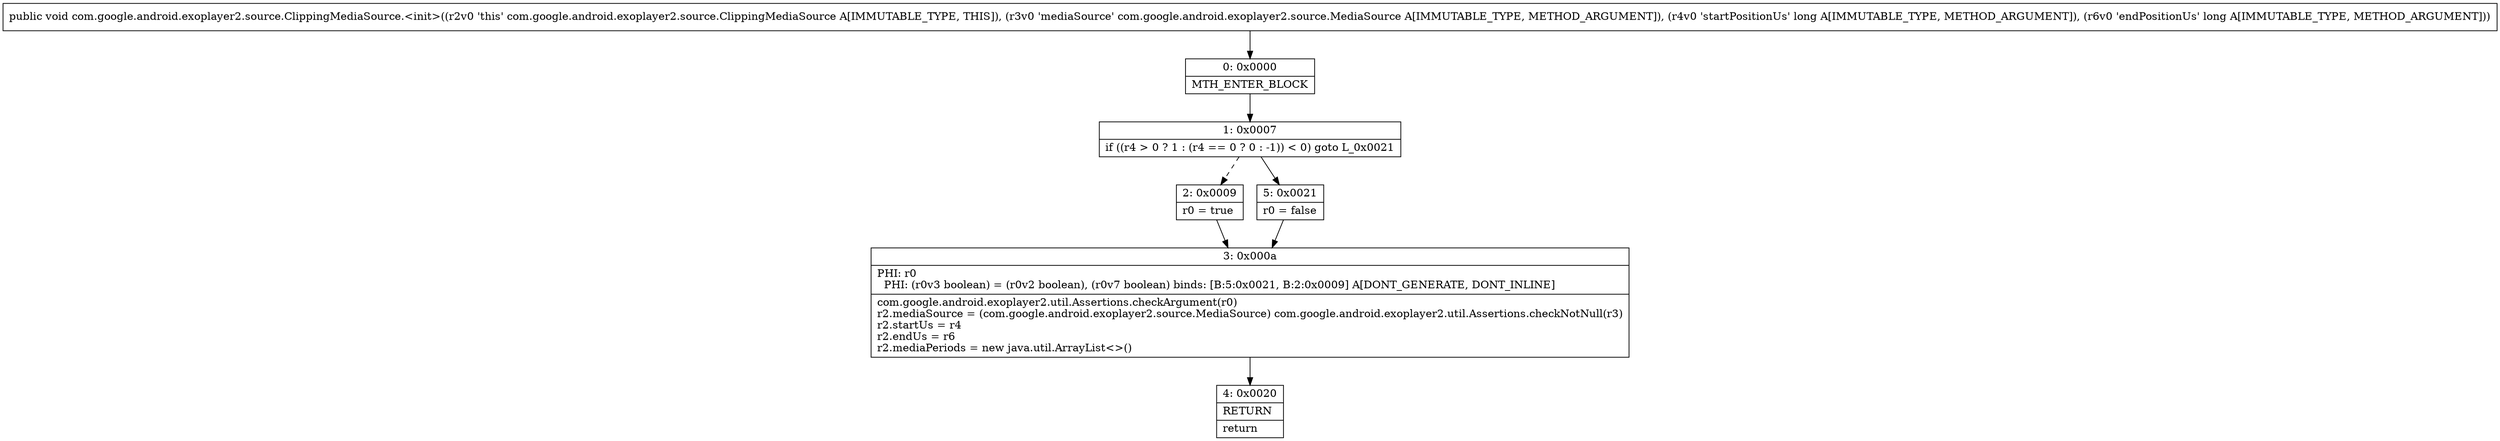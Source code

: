 digraph "CFG forcom.google.android.exoplayer2.source.ClippingMediaSource.\<init\>(Lcom\/google\/android\/exoplayer2\/source\/MediaSource;JJ)V" {
Node_0 [shape=record,label="{0\:\ 0x0000|MTH_ENTER_BLOCK\l}"];
Node_1 [shape=record,label="{1\:\ 0x0007|if ((r4 \> 0 ? 1 : (r4 == 0 ? 0 : \-1)) \< 0) goto L_0x0021\l}"];
Node_2 [shape=record,label="{2\:\ 0x0009|r0 = true\l}"];
Node_3 [shape=record,label="{3\:\ 0x000a|PHI: r0 \l  PHI: (r0v3 boolean) = (r0v2 boolean), (r0v7 boolean) binds: [B:5:0x0021, B:2:0x0009] A[DONT_GENERATE, DONT_INLINE]\l|com.google.android.exoplayer2.util.Assertions.checkArgument(r0)\lr2.mediaSource = (com.google.android.exoplayer2.source.MediaSource) com.google.android.exoplayer2.util.Assertions.checkNotNull(r3)\lr2.startUs = r4\lr2.endUs = r6\lr2.mediaPeriods = new java.util.ArrayList\<\>()\l}"];
Node_4 [shape=record,label="{4\:\ 0x0020|RETURN\l|return\l}"];
Node_5 [shape=record,label="{5\:\ 0x0021|r0 = false\l}"];
MethodNode[shape=record,label="{public void com.google.android.exoplayer2.source.ClippingMediaSource.\<init\>((r2v0 'this' com.google.android.exoplayer2.source.ClippingMediaSource A[IMMUTABLE_TYPE, THIS]), (r3v0 'mediaSource' com.google.android.exoplayer2.source.MediaSource A[IMMUTABLE_TYPE, METHOD_ARGUMENT]), (r4v0 'startPositionUs' long A[IMMUTABLE_TYPE, METHOD_ARGUMENT]), (r6v0 'endPositionUs' long A[IMMUTABLE_TYPE, METHOD_ARGUMENT])) }"];
MethodNode -> Node_0;
Node_0 -> Node_1;
Node_1 -> Node_2[style=dashed];
Node_1 -> Node_5;
Node_2 -> Node_3;
Node_3 -> Node_4;
Node_5 -> Node_3;
}

